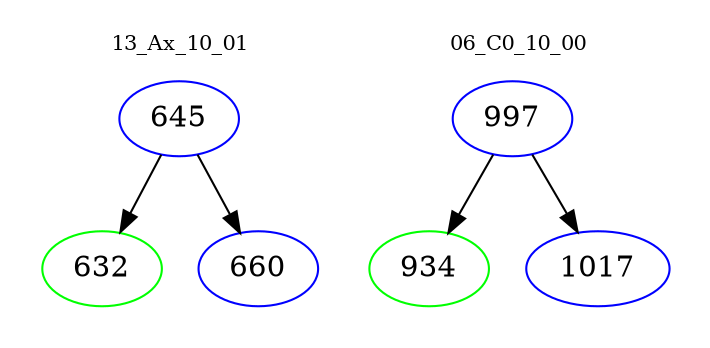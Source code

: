 digraph{
subgraph cluster_0 {
color = white
label = "13_Ax_10_01";
fontsize=10;
T0_645 [label="645", color="blue"]
T0_645 -> T0_632 [color="black"]
T0_632 [label="632", color="green"]
T0_645 -> T0_660 [color="black"]
T0_660 [label="660", color="blue"]
}
subgraph cluster_1 {
color = white
label = "06_C0_10_00";
fontsize=10;
T1_997 [label="997", color="blue"]
T1_997 -> T1_934 [color="black"]
T1_934 [label="934", color="green"]
T1_997 -> T1_1017 [color="black"]
T1_1017 [label="1017", color="blue"]
}
}

